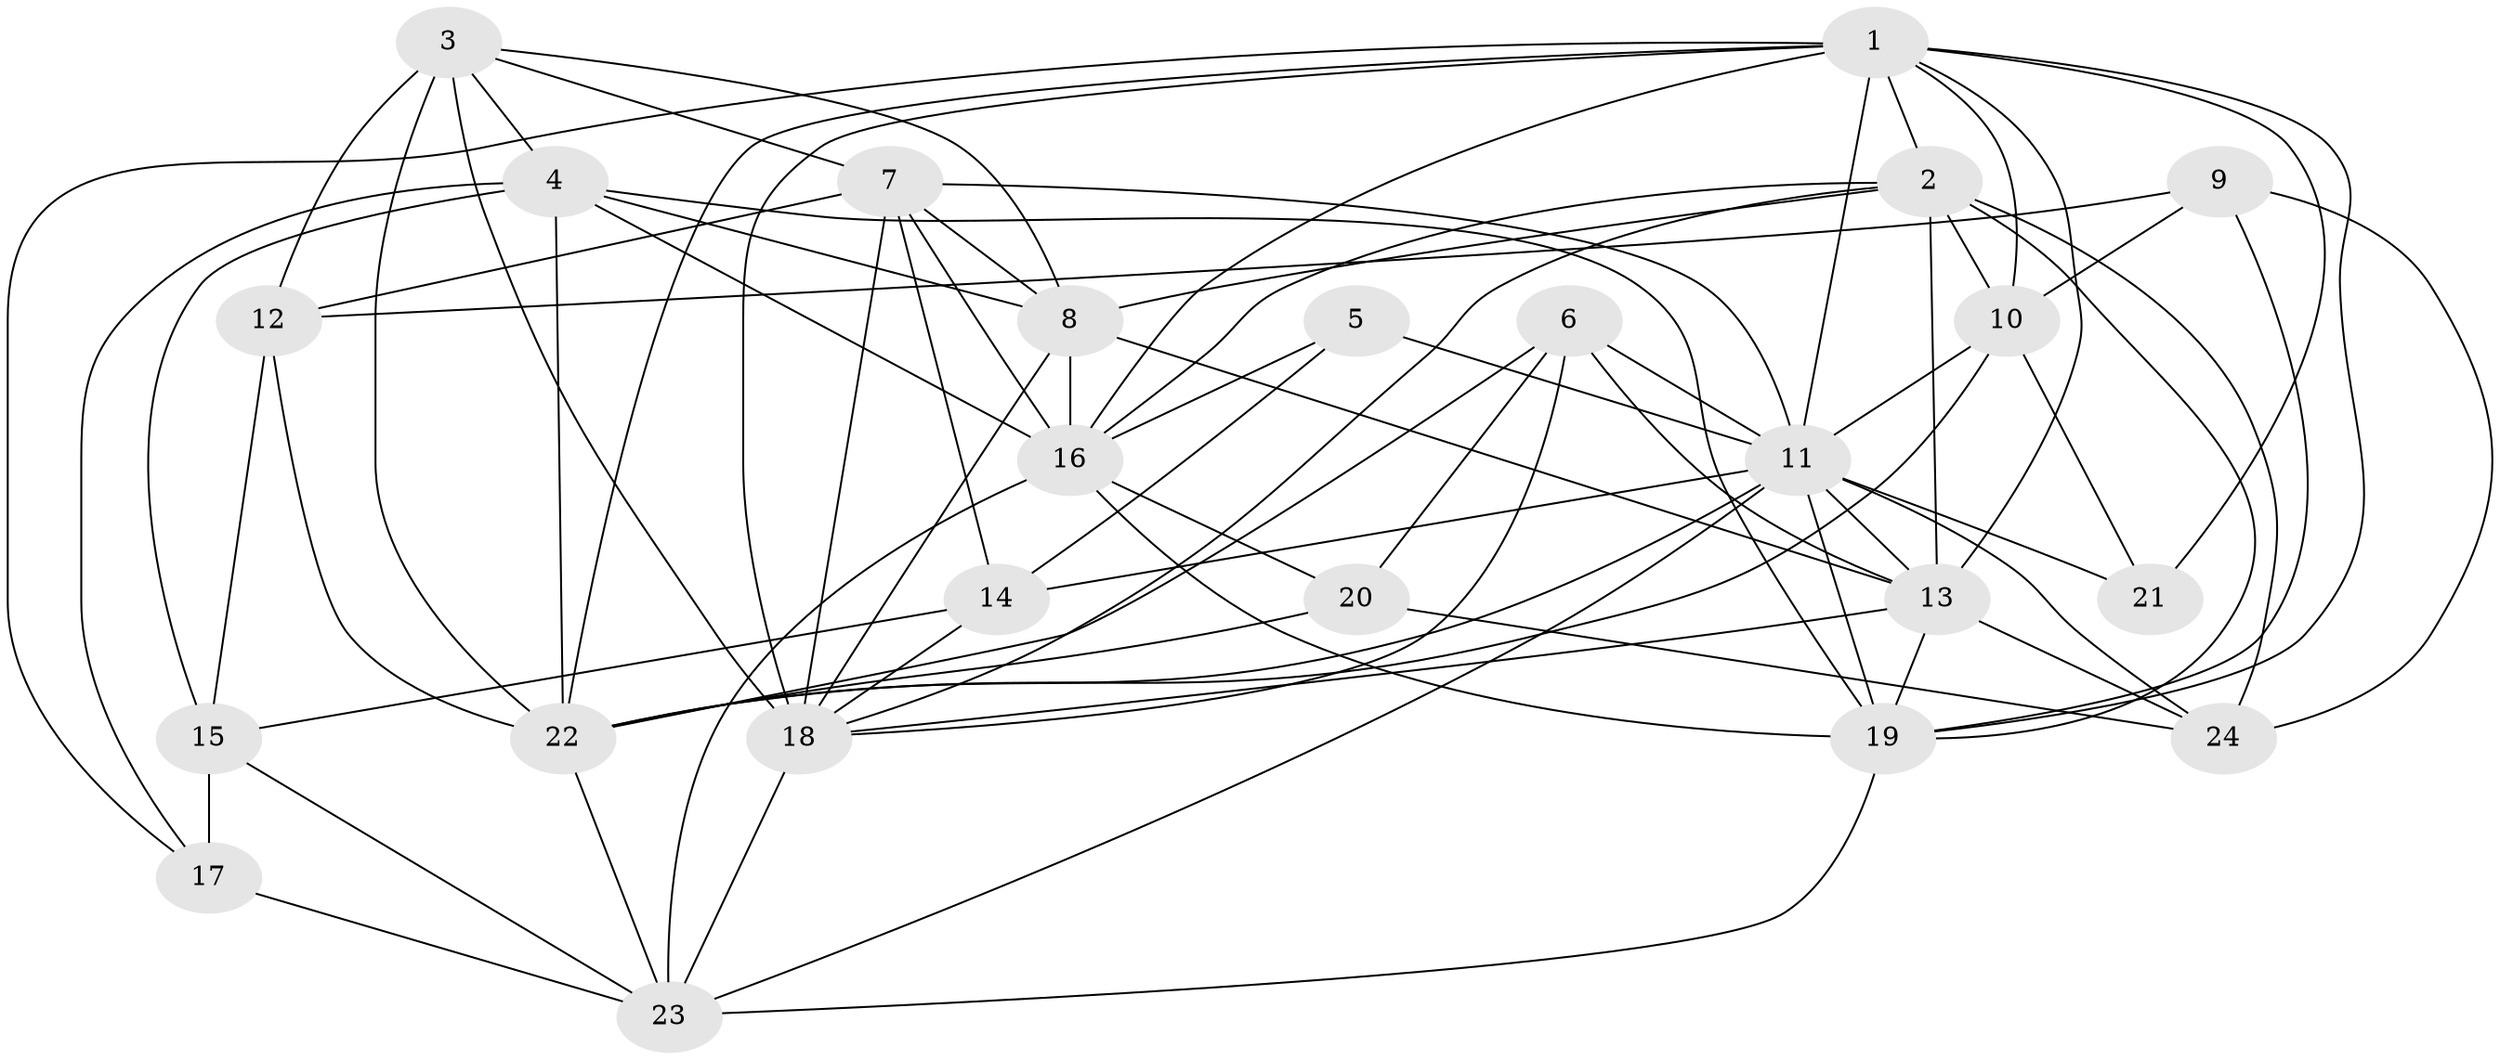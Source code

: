 // original degree distribution, {4: 0.21333333333333335, 3: 0.28, 5: 0.22666666666666666, 2: 0.14666666666666667, 7: 0.05333333333333334, 8: 0.013333333333333334, 6: 0.06666666666666667}
// Generated by graph-tools (version 1.1) at 2025/50/03/04/25 22:50:58]
// undirected, 24 vertices, 78 edges
graph export_dot {
  node [color=gray90,style=filled];
  1;
  2;
  3;
  4;
  5;
  6;
  7;
  8;
  9;
  10;
  11;
  12;
  13;
  14;
  15;
  16;
  17;
  18;
  19;
  20;
  21;
  22;
  23;
  24;
  1 -- 2 [weight=1.0];
  1 -- 10 [weight=1.0];
  1 -- 11 [weight=1.0];
  1 -- 13 [weight=1.0];
  1 -- 16 [weight=1.0];
  1 -- 17 [weight=1.0];
  1 -- 18 [weight=2.0];
  1 -- 19 [weight=2.0];
  1 -- 21 [weight=1.0];
  1 -- 22 [weight=1.0];
  2 -- 8 [weight=1.0];
  2 -- 10 [weight=1.0];
  2 -- 13 [weight=1.0];
  2 -- 16 [weight=1.0];
  2 -- 18 [weight=1.0];
  2 -- 19 [weight=1.0];
  2 -- 24 [weight=1.0];
  3 -- 4 [weight=1.0];
  3 -- 7 [weight=1.0];
  3 -- 8 [weight=2.0];
  3 -- 12 [weight=1.0];
  3 -- 18 [weight=3.0];
  3 -- 22 [weight=2.0];
  4 -- 8 [weight=1.0];
  4 -- 15 [weight=2.0];
  4 -- 16 [weight=1.0];
  4 -- 17 [weight=1.0];
  4 -- 19 [weight=1.0];
  4 -- 22 [weight=1.0];
  5 -- 11 [weight=2.0];
  5 -- 14 [weight=1.0];
  5 -- 16 [weight=1.0];
  6 -- 11 [weight=1.0];
  6 -- 13 [weight=2.0];
  6 -- 18 [weight=1.0];
  6 -- 20 [weight=1.0];
  6 -- 22 [weight=1.0];
  7 -- 8 [weight=1.0];
  7 -- 11 [weight=1.0];
  7 -- 12 [weight=1.0];
  7 -- 14 [weight=1.0];
  7 -- 16 [weight=1.0];
  7 -- 18 [weight=1.0];
  8 -- 13 [weight=1.0];
  8 -- 16 [weight=2.0];
  8 -- 18 [weight=1.0];
  9 -- 10 [weight=3.0];
  9 -- 12 [weight=2.0];
  9 -- 19 [weight=1.0];
  9 -- 24 [weight=2.0];
  10 -- 11 [weight=1.0];
  10 -- 21 [weight=1.0];
  10 -- 22 [weight=1.0];
  11 -- 13 [weight=1.0];
  11 -- 14 [weight=2.0];
  11 -- 19 [weight=2.0];
  11 -- 21 [weight=2.0];
  11 -- 22 [weight=1.0];
  11 -- 23 [weight=1.0];
  11 -- 24 [weight=1.0];
  12 -- 15 [weight=1.0];
  12 -- 22 [weight=1.0];
  13 -- 18 [weight=1.0];
  13 -- 19 [weight=1.0];
  13 -- 24 [weight=1.0];
  14 -- 15 [weight=1.0];
  14 -- 18 [weight=1.0];
  15 -- 17 [weight=3.0];
  15 -- 23 [weight=1.0];
  16 -- 19 [weight=1.0];
  16 -- 20 [weight=1.0];
  16 -- 23 [weight=1.0];
  17 -- 23 [weight=1.0];
  18 -- 23 [weight=1.0];
  19 -- 23 [weight=1.0];
  20 -- 22 [weight=1.0];
  20 -- 24 [weight=1.0];
  22 -- 23 [weight=1.0];
}
